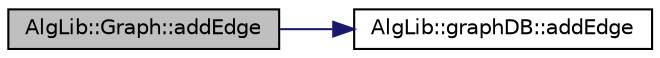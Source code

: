 digraph "AlgLib::Graph::addEdge"
{
  edge [fontname="Helvetica",fontsize="10",labelfontname="Helvetica",labelfontsize="10"];
  node [fontname="Helvetica",fontsize="10",shape=record];
  rankdir="LR";
  Node1 [label="AlgLib::Graph::addEdge",height=0.2,width=0.4,color="black", fillcolor="grey75", style="filled", fontcolor="black"];
  Node1 -> Node2 [color="midnightblue",fontsize="10",style="solid",fontname="Helvetica"];
  Node2 [label="AlgLib::graphDB::addEdge",height=0.2,width=0.4,color="black", fillcolor="white", style="filled",URL="$class_alg_lib_1_1graph_d_b.html#aeedc15cdbef55a131d7cf3d91778032e"];
}

